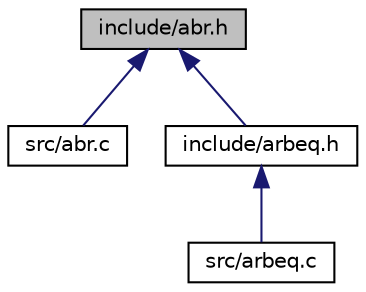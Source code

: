 digraph "include/abr.h"
{
  edge [fontname="Helvetica",fontsize="10",labelfontname="Helvetica",labelfontsize="10"];
  node [fontname="Helvetica",fontsize="10",shape=record];
  Node1 [label="include/abr.h",height=0.2,width=0.4,color="black", fillcolor="grey75", style="filled", fontcolor="black"];
  Node1 -> Node2 [dir="back",color="midnightblue",fontsize="10",style="solid",fontname="Helvetica"];
  Node2 [label="src/abr.c",height=0.2,width=0.4,color="black", fillcolor="white", style="filled",URL="$abr_8c.html"];
  Node1 -> Node3 [dir="back",color="midnightblue",fontsize="10",style="solid",fontname="Helvetica"];
  Node3 [label="include/arbeq.h",height=0.2,width=0.4,color="black", fillcolor="white", style="filled",URL="$arbeq_8h.html"];
  Node3 -> Node4 [dir="back",color="midnightblue",fontsize="10",style="solid",fontname="Helvetica"];
  Node4 [label="src/arbeq.c",height=0.2,width=0.4,color="black", fillcolor="white", style="filled",URL="$arbeq_8c.html"];
}
